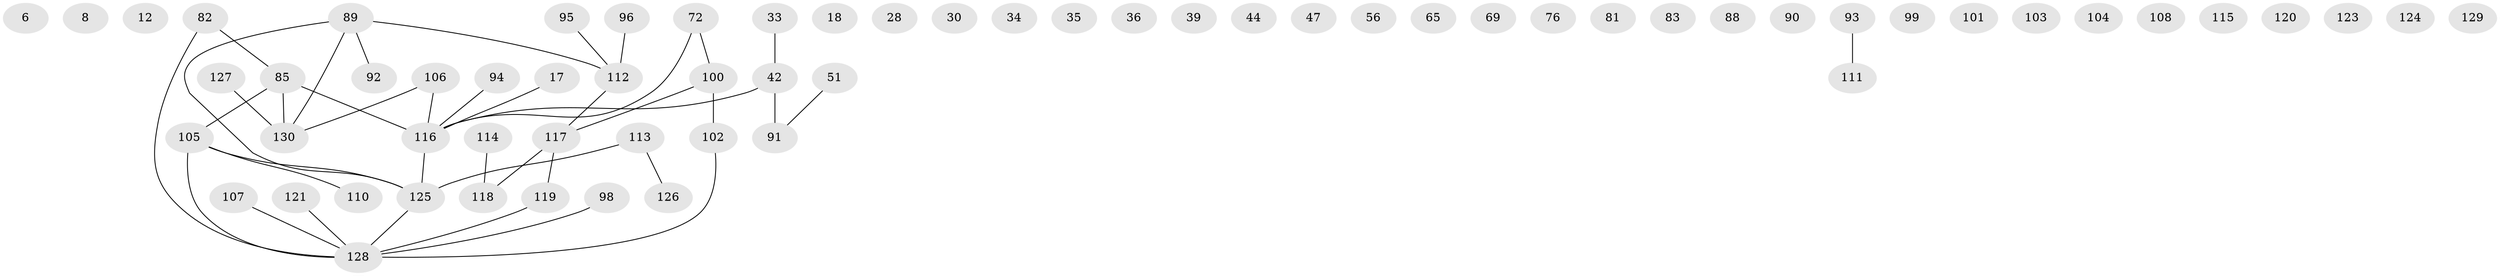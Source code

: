 // original degree distribution, {3: 0.12307692307692308, 2: 0.2692307692307692, 4: 0.1076923076923077, 1: 0.2846153846153846, 0: 0.19230769230769232, 5: 0.023076923076923078}
// Generated by graph-tools (version 1.1) at 2025/38/03/09/25 04:38:57]
// undirected, 65 vertices, 41 edges
graph export_dot {
graph [start="1"]
  node [color=gray90,style=filled];
  6;
  8;
  12;
  17;
  18;
  28;
  30;
  33;
  34;
  35;
  36;
  39;
  42;
  44 [super="+20"];
  47;
  51;
  56;
  65;
  69;
  72 [super="+9+57"];
  76;
  81;
  82 [super="+54+77+5"];
  83 [super="+7+13"];
  85;
  88 [super="+37+64"];
  89 [super="+29+74"];
  90;
  91 [super="+26+78"];
  92 [super="+27"];
  93;
  94;
  95;
  96 [super="+41"];
  98;
  99;
  100 [super="+31+53"];
  101;
  102;
  103;
  104 [super="+23+24"];
  105 [super="+15+97+67"];
  106 [super="+1+50"];
  107 [super="+61"];
  108;
  110;
  111 [super="+52"];
  112 [super="+11+75+109+49+71"];
  113;
  114 [super="+40"];
  115;
  116 [super="+32+79"];
  117 [super="+46+58+66"];
  118 [super="+87"];
  119 [super="+60"];
  120 [super="+38"];
  121;
  123;
  124;
  125 [super="+73+4+62"];
  126;
  127 [super="+70"];
  128 [super="+55+19+122+48+84+68"];
  129;
  130 [super="+59+80+86"];
  17 -- 116;
  33 -- 42;
  42 -- 116;
  42 -- 91 [weight=2];
  51 -- 91;
  72 -- 100;
  72 -- 116;
  82 -- 85;
  82 -- 128;
  85 -- 116 [weight=2];
  85 -- 105;
  85 -- 130;
  89 -- 112;
  89 -- 92;
  89 -- 125;
  89 -- 130;
  93 -- 111;
  94 -- 116;
  95 -- 112;
  96 -- 112;
  98 -- 128;
  100 -- 102 [weight=2];
  100 -- 117;
  102 -- 128;
  105 -- 110;
  105 -- 125 [weight=2];
  105 -- 128;
  106 -- 130;
  106 -- 116;
  107 -- 128;
  112 -- 117;
  113 -- 126;
  113 -- 125;
  114 -- 118;
  116 -- 125 [weight=2];
  117 -- 119;
  117 -- 118;
  119 -- 128;
  121 -- 128;
  125 -- 128;
  127 -- 130 [weight=2];
}
